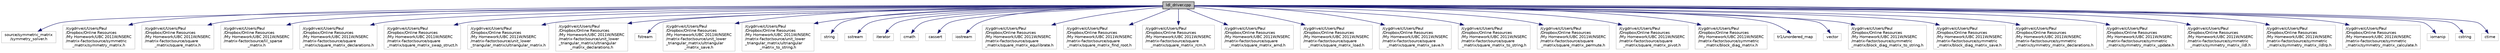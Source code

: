 digraph "ldl_driver.cpp"
{
  edge [fontname="Helvetica",fontsize="10",labelfontname="Helvetica",labelfontsize="10"];
  node [fontname="Helvetica",fontsize="10",shape=record];
  Node1 [label="ldl_driver.cpp",height=0.2,width=0.4,color="black", fillcolor="grey75", style="filled" fontcolor="black"];
  Node1 -> Node2 [color="midnightblue",fontsize="10",style="solid",fontname="Helvetica"];
  Node2 [label="source/symmetric_matrix\l/symmetry_solver.h",height=0.2,width=0.4,color="grey75", fillcolor="white", style="filled"];
  Node1 -> Node3 [color="midnightblue",fontsize="10",style="solid",fontname="Helvetica"];
  Node3 [label="/cygdrive/c/Users/Paul\l/Dropbox/Online Resources\l/My Homework/UBC 2011W/NSERC\l/matrix-factor/source/symmetric\l_matrix/symmetry_matrix.h",height=0.2,width=0.4,color="grey75", fillcolor="white", style="filled"];
  Node1 -> Node4 [color="midnightblue",fontsize="10",style="solid",fontname="Helvetica"];
  Node4 [label="/cygdrive/c/Users/Paul\l/Dropbox/Online Resources\l/My Homework/UBC 2011W/NSERC\l/matrix-factor/source/square\l_matrix/square_matrix.h",height=0.2,width=0.4,color="grey75", fillcolor="white", style="filled"];
  Node1 -> Node5 [color="midnightblue",fontsize="10",style="solid",fontname="Helvetica"];
  Node5 [label="/cygdrive/c/Users/Paul\l/Dropbox/Online Resources\l/My Homework/UBC 2011W/NSERC\l/matrix-factor/source/lil_sparse\l_matrix.h",height=0.2,width=0.4,color="grey75", fillcolor="white", style="filled"];
  Node1 -> Node6 [color="midnightblue",fontsize="10",style="solid",fontname="Helvetica"];
  Node6 [label="/cygdrive/c/Users/Paul\l/Dropbox/Online Resources\l/My Homework/UBC 2011W/NSERC\l/matrix-factor/source/square\l_matrix/square_matrix_declarations.h",height=0.2,width=0.4,color="grey75", fillcolor="white", style="filled"];
  Node1 -> Node7 [color="midnightblue",fontsize="10",style="solid",fontname="Helvetica"];
  Node7 [label="/cygdrive/c/Users/Paul\l/Dropbox/Online Resources\l/My Homework/UBC 2011W/NSERC\l/matrix-factor/source/square\l_matrix/square_matrix_swap_struct.h",height=0.2,width=0.4,color="grey75", fillcolor="white", style="filled"];
  Node1 -> Node8 [color="midnightblue",fontsize="10",style="solid",fontname="Helvetica"];
  Node8 [label="/cygdrive/c/Users/Paul\l/Dropbox/Online Resources\l/My Homework/UBC 2011W/NSERC\l/matrix-factor/source/unit_lower\l_triangular_matrix/ultriangular_matrix.h",height=0.2,width=0.4,color="grey75", fillcolor="white", style="filled"];
  Node1 -> Node9 [color="midnightblue",fontsize="10",style="solid",fontname="Helvetica"];
  Node9 [label="/cygdrive/c/Users/Paul\l/Dropbox/Online Resources\l/My Homework/UBC 2011W/NSERC\l/matrix-factor/source/unit_lower\l_triangular_matrix/ultriangular\l_matrix_declarations.h",height=0.2,width=0.4,color="grey75", fillcolor="white", style="filled"];
  Node1 -> Node10 [color="midnightblue",fontsize="10",style="solid",fontname="Helvetica"];
  Node10 [label="fstream",height=0.2,width=0.4,color="grey75", fillcolor="white", style="filled"];
  Node1 -> Node11 [color="midnightblue",fontsize="10",style="solid",fontname="Helvetica"];
  Node11 [label="/cygdrive/c/Users/Paul\l/Dropbox/Online Resources\l/My Homework/UBC 2011W/NSERC\l/matrix-factor/source/unit_lower\l_triangular_matrix/ultriangular\l_matrix_save.h",height=0.2,width=0.4,color="grey75", fillcolor="white", style="filled"];
  Node1 -> Node12 [color="midnightblue",fontsize="10",style="solid",fontname="Helvetica"];
  Node12 [label="/cygdrive/c/Users/Paul\l/Dropbox/Online Resources\l/My Homework/UBC 2011W/NSERC\l/matrix-factor/source/unit_lower\l_triangular_matrix/ultriangular\l_matrix_to_string.h",height=0.2,width=0.4,color="grey75", fillcolor="white", style="filled"];
  Node1 -> Node13 [color="midnightblue",fontsize="10",style="solid",fontname="Helvetica"];
  Node13 [label="string",height=0.2,width=0.4,color="grey75", fillcolor="white", style="filled"];
  Node1 -> Node14 [color="midnightblue",fontsize="10",style="solid",fontname="Helvetica"];
  Node14 [label="sstream",height=0.2,width=0.4,color="grey75", fillcolor="white", style="filled"];
  Node1 -> Node15 [color="midnightblue",fontsize="10",style="solid",fontname="Helvetica"];
  Node15 [label="iterator",height=0.2,width=0.4,color="grey75", fillcolor="white", style="filled"];
  Node1 -> Node16 [color="midnightblue",fontsize="10",style="solid",fontname="Helvetica"];
  Node16 [label="cmath",height=0.2,width=0.4,color="grey75", fillcolor="white", style="filled"];
  Node1 -> Node17 [color="midnightblue",fontsize="10",style="solid",fontname="Helvetica"];
  Node17 [label="cassert",height=0.2,width=0.4,color="grey75", fillcolor="white", style="filled"];
  Node1 -> Node18 [color="midnightblue",fontsize="10",style="solid",fontname="Helvetica"];
  Node18 [label="iostream",height=0.2,width=0.4,color="grey75", fillcolor="white", style="filled"];
  Node1 -> Node19 [color="midnightblue",fontsize="10",style="solid",fontname="Helvetica"];
  Node19 [label="/cygdrive/c/Users/Paul\l/Dropbox/Online Resources\l/My Homework/UBC 2011W/NSERC\l/matrix-factor/source/square\l_matrix/square_matrix_equilibrate.h",height=0.2,width=0.4,color="grey75", fillcolor="white", style="filled"];
  Node1 -> Node20 [color="midnightblue",fontsize="10",style="solid",fontname="Helvetica"];
  Node20 [label="/cygdrive/c/Users/Paul\l/Dropbox/Online Resources\l/My Homework/UBC 2011W/NSERC\l/matrix-factor/source/square\l_matrix/square_matrix_find_root.h",height=0.2,width=0.4,color="grey75", fillcolor="white", style="filled"];
  Node1 -> Node21 [color="midnightblue",fontsize="10",style="solid",fontname="Helvetica"];
  Node21 [label="/cygdrive/c/Users/Paul\l/Dropbox/Online Resources\l/My Homework/UBC 2011W/NSERC\l/matrix-factor/source/square\l_matrix/square_matrix_rcm.h",height=0.2,width=0.4,color="grey75", fillcolor="white", style="filled"];
  Node1 -> Node22 [color="midnightblue",fontsize="10",style="solid",fontname="Helvetica"];
  Node22 [label="/cygdrive/c/Users/Paul\l/Dropbox/Online Resources\l/My Homework/UBC 2011W/NSERC\l/matrix-factor/source/square\l_matrix/square_matrix_amd.h",height=0.2,width=0.4,color="grey75", fillcolor="white", style="filled"];
  Node1 -> Node23 [color="midnightblue",fontsize="10",style="solid",fontname="Helvetica"];
  Node23 [label="/cygdrive/c/Users/Paul\l/Dropbox/Online Resources\l/My Homework/UBC 2011W/NSERC\l/matrix-factor/source/square\l_matrix/square_matrix_load.h",height=0.2,width=0.4,color="grey75", fillcolor="white", style="filled"];
  Node1 -> Node24 [color="midnightblue",fontsize="10",style="solid",fontname="Helvetica"];
  Node24 [label="/cygdrive/c/Users/Paul\l/Dropbox/Online Resources\l/My Homework/UBC 2011W/NSERC\l/matrix-factor/source/square\l_matrix/square_matrix_save.h",height=0.2,width=0.4,color="grey75", fillcolor="white", style="filled"];
  Node1 -> Node25 [color="midnightblue",fontsize="10",style="solid",fontname="Helvetica"];
  Node25 [label="/cygdrive/c/Users/Paul\l/Dropbox/Online Resources\l/My Homework/UBC 2011W/NSERC\l/matrix-factor/source/square\l_matrix/square_matrix_to_string.h",height=0.2,width=0.4,color="grey75", fillcolor="white", style="filled"];
  Node1 -> Node26 [color="midnightblue",fontsize="10",style="solid",fontname="Helvetica"];
  Node26 [label="/cygdrive/c/Users/Paul\l/Dropbox/Online Resources\l/My Homework/UBC 2011W/NSERC\l/matrix-factor/source/square\l_matrix/square_matrix_permute.h",height=0.2,width=0.4,color="grey75", fillcolor="white", style="filled"];
  Node1 -> Node27 [color="midnightblue",fontsize="10",style="solid",fontname="Helvetica"];
  Node27 [label="/cygdrive/c/Users/Paul\l/Dropbox/Online Resources\l/My Homework/UBC 2011W/NSERC\l/matrix-factor/source/square\l_matrix/square_matrix_pivot.h",height=0.2,width=0.4,color="grey75", fillcolor="white", style="filled"];
  Node1 -> Node28 [color="midnightblue",fontsize="10",style="solid",fontname="Helvetica"];
  Node28 [label="/cygdrive/c/Users/Paul\l/Dropbox/Online Resources\l/My Homework/UBC 2011W/NSERC\l/matrix-factor/source/symmetric\l_matrix/block_diag_matrix.h",height=0.2,width=0.4,color="grey75", fillcolor="white", style="filled"];
  Node1 -> Node29 [color="midnightblue",fontsize="10",style="solid",fontname="Helvetica"];
  Node29 [label="tr1/unordered_map",height=0.2,width=0.4,color="grey75", fillcolor="white", style="filled"];
  Node1 -> Node30 [color="midnightblue",fontsize="10",style="solid",fontname="Helvetica"];
  Node30 [label="vector",height=0.2,width=0.4,color="grey75", fillcolor="white", style="filled"];
  Node1 -> Node31 [color="midnightblue",fontsize="10",style="solid",fontname="Helvetica"];
  Node31 [label="/cygdrive/c/Users/Paul\l/Dropbox/Online Resources\l/My Homework/UBC 2011W/NSERC\l/matrix-factor/source/symmetric\l_matrix/block_diag_matrix_to_string.h",height=0.2,width=0.4,color="grey75", fillcolor="white", style="filled"];
  Node1 -> Node32 [color="midnightblue",fontsize="10",style="solid",fontname="Helvetica"];
  Node32 [label="/cygdrive/c/Users/Paul\l/Dropbox/Online Resources\l/My Homework/UBC 2011W/NSERC\l/matrix-factor/source/symmetric\l_matrix/block_diag_matrix_save.h",height=0.2,width=0.4,color="grey75", fillcolor="white", style="filled"];
  Node1 -> Node33 [color="midnightblue",fontsize="10",style="solid",fontname="Helvetica"];
  Node33 [label="/cygdrive/c/Users/Paul\l/Dropbox/Online Resources\l/My Homework/UBC 2011W/NSERC\l/matrix-factor/source/symmetric\l_matrix/symmetry_matrix_declarations.h",height=0.2,width=0.4,color="grey75", fillcolor="white", style="filled"];
  Node1 -> Node34 [color="midnightblue",fontsize="10",style="solid",fontname="Helvetica"];
  Node34 [label="/cygdrive/c/Users/Paul\l/Dropbox/Online Resources\l/My Homework/UBC 2011W/NSERC\l/matrix-factor/source/symmetric\l_matrix/symmetry_matrix_update.h",height=0.2,width=0.4,color="grey75", fillcolor="white", style="filled"];
  Node1 -> Node35 [color="midnightblue",fontsize="10",style="solid",fontname="Helvetica"];
  Node35 [label="/cygdrive/c/Users/Paul\l/Dropbox/Online Resources\l/My Homework/UBC 2011W/NSERC\l/matrix-factor/source/symmetric\l_matrix/symmetry_matrix_ildl.h",height=0.2,width=0.4,color="grey75", fillcolor="white", style="filled"];
  Node1 -> Node36 [color="midnightblue",fontsize="10",style="solid",fontname="Helvetica"];
  Node36 [label="/cygdrive/c/Users/Paul\l/Dropbox/Online Resources\l/My Homework/UBC 2011W/NSERC\l/matrix-factor/source/symmetric\l_matrix/symmetry_matrix_ildlrp.h",height=0.2,width=0.4,color="grey75", fillcolor="white", style="filled"];
  Node1 -> Node37 [color="midnightblue",fontsize="10",style="solid",fontname="Helvetica"];
  Node37 [label="/cygdrive/c/Users/Paul\l/Dropbox/Online Resources\l/My Homework/UBC 2011W/NSERC\l/matrix-factor/source/symmetric\l_matrix/symmetry_matrix_calculate.h",height=0.2,width=0.4,color="grey75", fillcolor="white", style="filled"];
  Node1 -> Node38 [color="midnightblue",fontsize="10",style="solid",fontname="Helvetica"];
  Node38 [label="iomanip",height=0.2,width=0.4,color="grey75", fillcolor="white", style="filled"];
  Node1 -> Node39 [color="midnightblue",fontsize="10",style="solid",fontname="Helvetica"];
  Node39 [label="cstring",height=0.2,width=0.4,color="grey75", fillcolor="white", style="filled"];
  Node1 -> Node40 [color="midnightblue",fontsize="10",style="solid",fontname="Helvetica"];
  Node40 [label="ctime",height=0.2,width=0.4,color="grey75", fillcolor="white", style="filled"];
}
